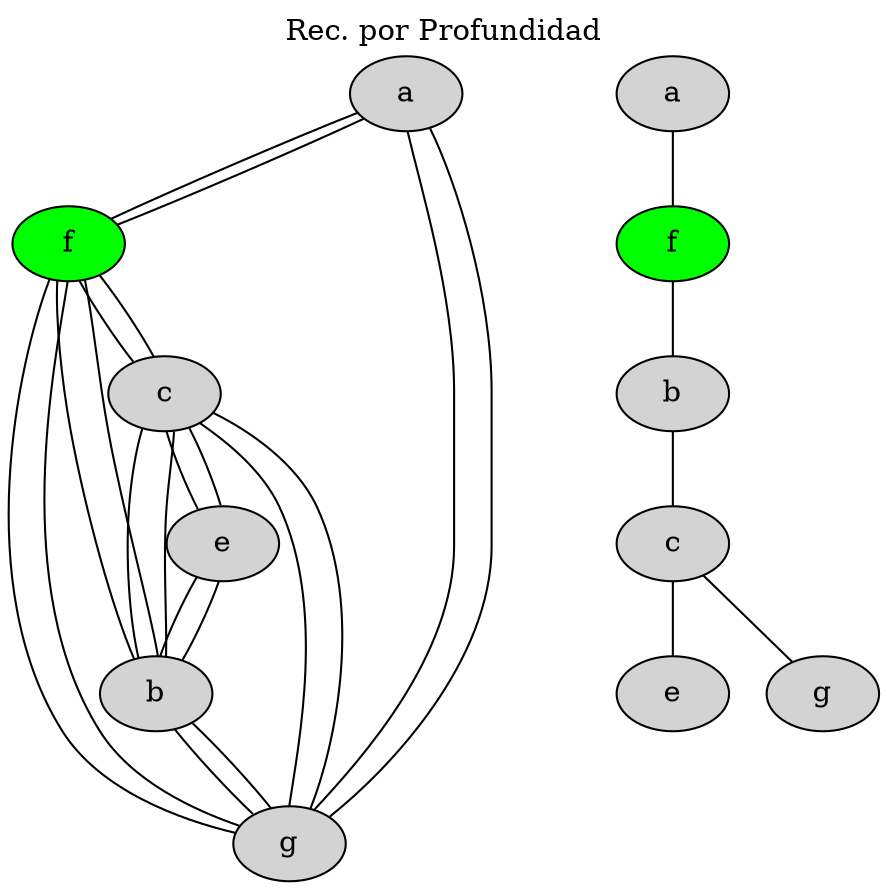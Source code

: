 digraph G{
labelloc = "t";
label="Rec. por Profundidad";
node [style=filled];
edge [arrowhead=none];
_a [label="a"];
_f [label="f"];
_g [label="g"];
_b [label="b"];
_c [label="c"];
_e [label="e"];
_f [label="f"];
_g [label="g"];
_c [label="c"];
_b [label="b"];
_e [label="e"];
_f [label="f"];
_g [label="g"];
_e [label="e"];
_b [label="b"];
_c [label="c"];
_f [label="f"];
_a [label="a"];
_b [label="b"];
_c [label="c"];
_g [label="g"];
_g [label="g"];
_a [label="a"];
_b [label="b"];
_c [label="c"];
_f [label="f"];
_a->_f;
_a->_g;
_b->_c;
_b->_e;
_b->_f;
_b->_g;
_c->_b;
_c->_e;
_c->_f;
_c->_g;
_e->_b;
_e->_c;
_f->_a;
_f->_b;
_f->_c;
_f->_g;
_g->_a;
_g->_b;
_g->_c;
_g->_f;
a->f;
f->b;
b->c;
c->e;
c->g;
f [fillcolor=green];
_f [fillcolor=green];

}